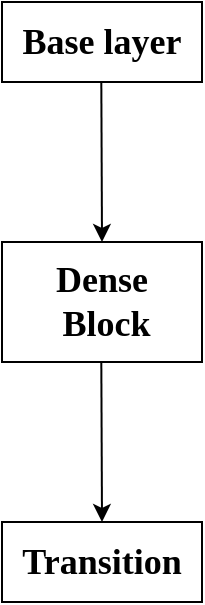<mxfile version="14.4.2" type="github">
  <diagram id="URz-DUmyrvIxECsnh-GI" name="第 1 页">
    <mxGraphModel dx="1422" dy="800" grid="1" gridSize="10" guides="1" tooltips="1" connect="1" arrows="1" fold="1" page="1" pageScale="1" pageWidth="827" pageHeight="1169" math="0" shadow="0">
      <root>
        <mxCell id="0" />
        <mxCell id="1" parent="0" />
        <mxCell id="2jtzfwKL91O-vB9ZFpLf-1" value="&lt;b&gt;&lt;font face=&quot;Times New Roman&quot; style=&quot;font-size: 18px&quot;&gt;Dense&lt;br&gt;&amp;nbsp;Block&lt;/font&gt;&lt;/b&gt;" style="rounded=0;whiteSpace=wrap;html=1;" vertex="1" parent="1">
          <mxGeometry x="160" y="220" width="100" height="60" as="geometry" />
        </mxCell>
        <mxCell id="2jtzfwKL91O-vB9ZFpLf-2" value="" style="endArrow=classic;html=1;entryX=0.5;entryY=0;entryDx=0;entryDy=0;" edge="1" parent="1" target="2jtzfwKL91O-vB9ZFpLf-1">
          <mxGeometry width="50" height="50" relative="1" as="geometry">
            <mxPoint x="209.66" y="140" as="sourcePoint" />
            <mxPoint x="209.66" y="190" as="targetPoint" />
          </mxGeometry>
        </mxCell>
        <mxCell id="2jtzfwKL91O-vB9ZFpLf-3" value="" style="endArrow=classic;html=1;" edge="1" parent="1">
          <mxGeometry width="50" height="50" relative="1" as="geometry">
            <mxPoint x="209.66" y="280.0" as="sourcePoint" />
            <mxPoint x="210" y="360.0" as="targetPoint" />
          </mxGeometry>
        </mxCell>
        <mxCell id="2jtzfwKL91O-vB9ZFpLf-4" value="&lt;font face=&quot;Times New Roman&quot;&gt;&lt;span style=&quot;font-size: 18px&quot;&gt;&lt;b&gt;Transition&lt;/b&gt;&lt;/span&gt;&lt;/font&gt;" style="rounded=0;whiteSpace=wrap;html=1;" vertex="1" parent="1">
          <mxGeometry x="160" y="360" width="100" height="40" as="geometry" />
        </mxCell>
        <mxCell id="2jtzfwKL91O-vB9ZFpLf-5" value="&lt;font size=&quot;1&quot; face=&quot;Times New Roman&quot;&gt;&lt;b style=&quot;font-size: 18px&quot;&gt;Base layer&lt;/b&gt;&lt;/font&gt;" style="rounded=0;whiteSpace=wrap;html=1;" vertex="1" parent="1">
          <mxGeometry x="160" y="100" width="100" height="40" as="geometry" />
        </mxCell>
      </root>
    </mxGraphModel>
  </diagram>
</mxfile>
